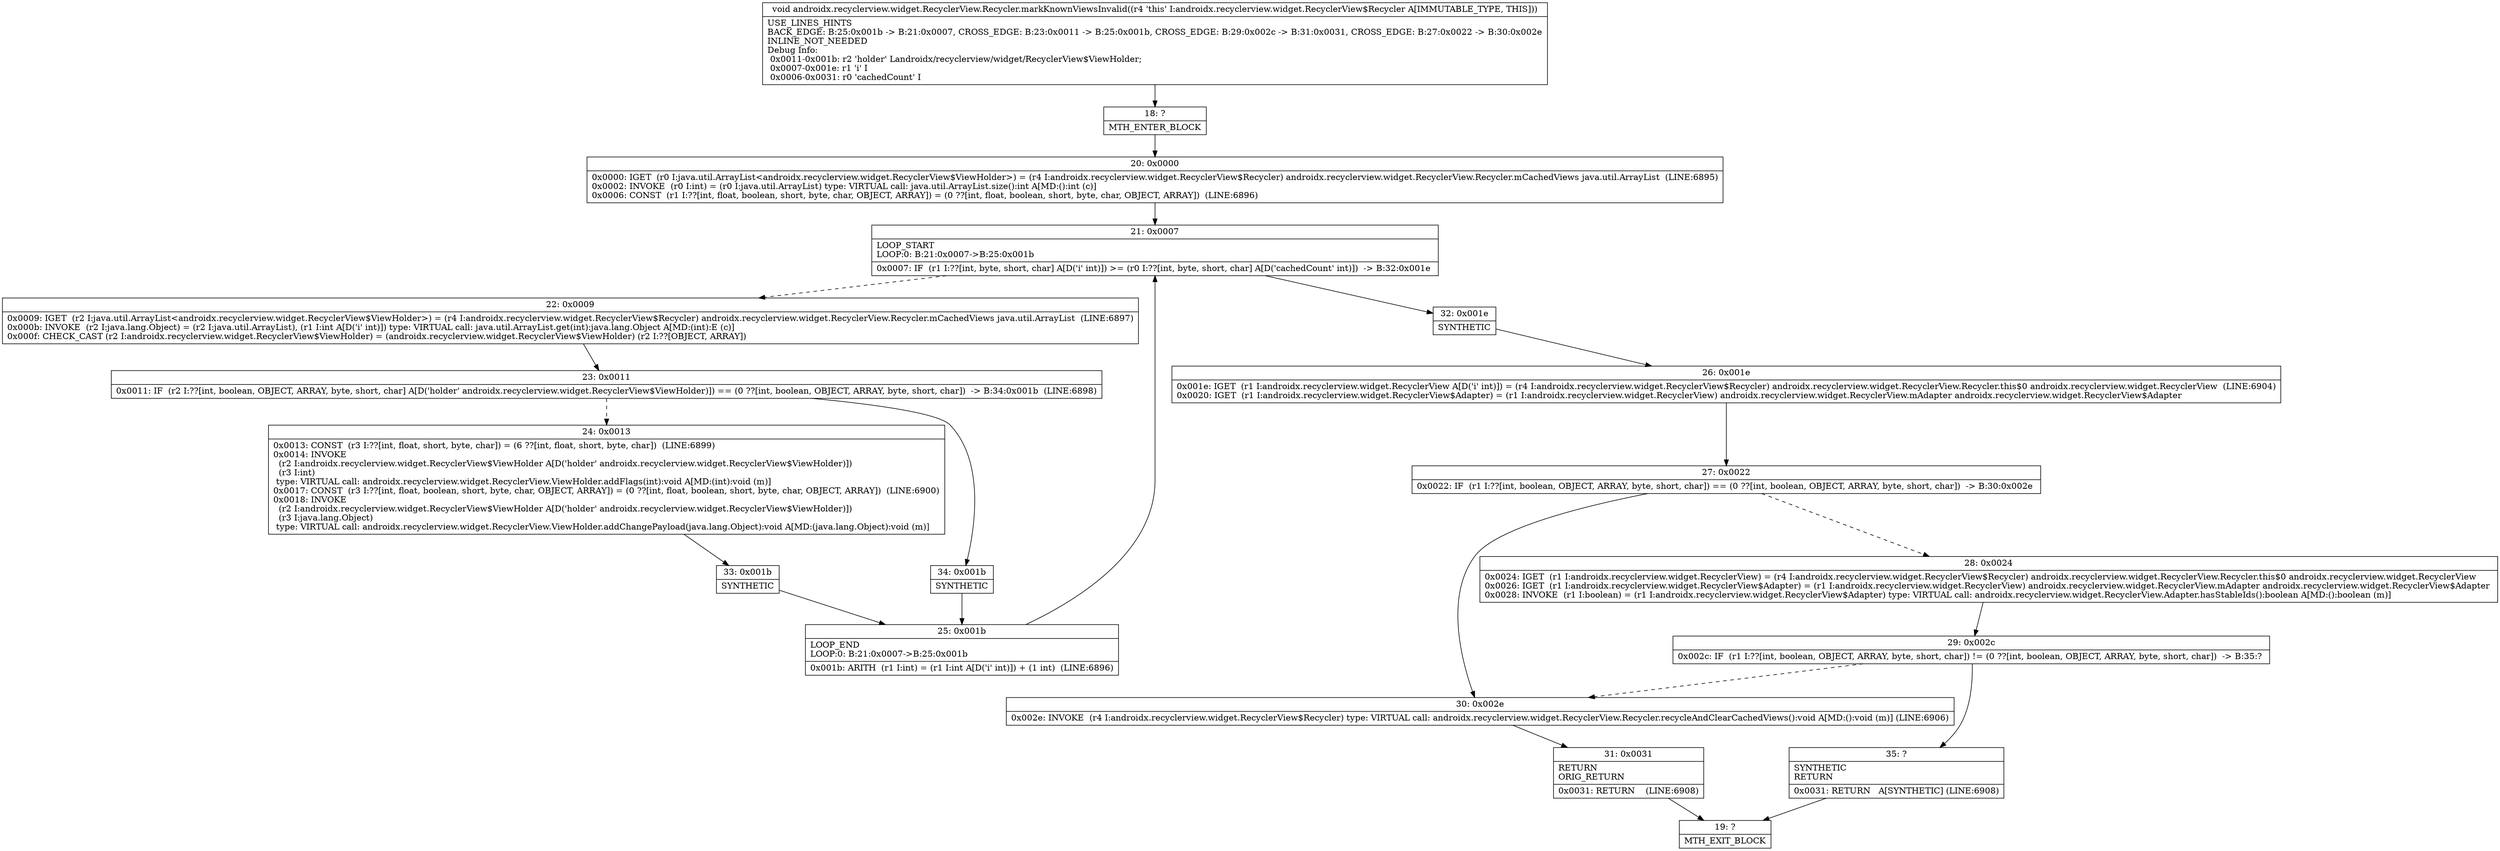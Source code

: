 digraph "CFG forandroidx.recyclerview.widget.RecyclerView.Recycler.markKnownViewsInvalid()V" {
Node_18 [shape=record,label="{18\:\ ?|MTH_ENTER_BLOCK\l}"];
Node_20 [shape=record,label="{20\:\ 0x0000|0x0000: IGET  (r0 I:java.util.ArrayList\<androidx.recyclerview.widget.RecyclerView$ViewHolder\>) = (r4 I:androidx.recyclerview.widget.RecyclerView$Recycler) androidx.recyclerview.widget.RecyclerView.Recycler.mCachedViews java.util.ArrayList  (LINE:6895)\l0x0002: INVOKE  (r0 I:int) = (r0 I:java.util.ArrayList) type: VIRTUAL call: java.util.ArrayList.size():int A[MD:():int (c)]\l0x0006: CONST  (r1 I:??[int, float, boolean, short, byte, char, OBJECT, ARRAY]) = (0 ??[int, float, boolean, short, byte, char, OBJECT, ARRAY])  (LINE:6896)\l}"];
Node_21 [shape=record,label="{21\:\ 0x0007|LOOP_START\lLOOP:0: B:21:0x0007\-\>B:25:0x001b\l|0x0007: IF  (r1 I:??[int, byte, short, char] A[D('i' int)]) \>= (r0 I:??[int, byte, short, char] A[D('cachedCount' int)])  \-\> B:32:0x001e \l}"];
Node_22 [shape=record,label="{22\:\ 0x0009|0x0009: IGET  (r2 I:java.util.ArrayList\<androidx.recyclerview.widget.RecyclerView$ViewHolder\>) = (r4 I:androidx.recyclerview.widget.RecyclerView$Recycler) androidx.recyclerview.widget.RecyclerView.Recycler.mCachedViews java.util.ArrayList  (LINE:6897)\l0x000b: INVOKE  (r2 I:java.lang.Object) = (r2 I:java.util.ArrayList), (r1 I:int A[D('i' int)]) type: VIRTUAL call: java.util.ArrayList.get(int):java.lang.Object A[MD:(int):E (c)]\l0x000f: CHECK_CAST (r2 I:androidx.recyclerview.widget.RecyclerView$ViewHolder) = (androidx.recyclerview.widget.RecyclerView$ViewHolder) (r2 I:??[OBJECT, ARRAY]) \l}"];
Node_23 [shape=record,label="{23\:\ 0x0011|0x0011: IF  (r2 I:??[int, boolean, OBJECT, ARRAY, byte, short, char] A[D('holder' androidx.recyclerview.widget.RecyclerView$ViewHolder)]) == (0 ??[int, boolean, OBJECT, ARRAY, byte, short, char])  \-\> B:34:0x001b  (LINE:6898)\l}"];
Node_24 [shape=record,label="{24\:\ 0x0013|0x0013: CONST  (r3 I:??[int, float, short, byte, char]) = (6 ??[int, float, short, byte, char])  (LINE:6899)\l0x0014: INVOKE  \l  (r2 I:androidx.recyclerview.widget.RecyclerView$ViewHolder A[D('holder' androidx.recyclerview.widget.RecyclerView$ViewHolder)])\l  (r3 I:int)\l type: VIRTUAL call: androidx.recyclerview.widget.RecyclerView.ViewHolder.addFlags(int):void A[MD:(int):void (m)]\l0x0017: CONST  (r3 I:??[int, float, boolean, short, byte, char, OBJECT, ARRAY]) = (0 ??[int, float, boolean, short, byte, char, OBJECT, ARRAY])  (LINE:6900)\l0x0018: INVOKE  \l  (r2 I:androidx.recyclerview.widget.RecyclerView$ViewHolder A[D('holder' androidx.recyclerview.widget.RecyclerView$ViewHolder)])\l  (r3 I:java.lang.Object)\l type: VIRTUAL call: androidx.recyclerview.widget.RecyclerView.ViewHolder.addChangePayload(java.lang.Object):void A[MD:(java.lang.Object):void (m)]\l}"];
Node_33 [shape=record,label="{33\:\ 0x001b|SYNTHETIC\l}"];
Node_25 [shape=record,label="{25\:\ 0x001b|LOOP_END\lLOOP:0: B:21:0x0007\-\>B:25:0x001b\l|0x001b: ARITH  (r1 I:int) = (r1 I:int A[D('i' int)]) + (1 int)  (LINE:6896)\l}"];
Node_34 [shape=record,label="{34\:\ 0x001b|SYNTHETIC\l}"];
Node_32 [shape=record,label="{32\:\ 0x001e|SYNTHETIC\l}"];
Node_26 [shape=record,label="{26\:\ 0x001e|0x001e: IGET  (r1 I:androidx.recyclerview.widget.RecyclerView A[D('i' int)]) = (r4 I:androidx.recyclerview.widget.RecyclerView$Recycler) androidx.recyclerview.widget.RecyclerView.Recycler.this$0 androidx.recyclerview.widget.RecyclerView  (LINE:6904)\l0x0020: IGET  (r1 I:androidx.recyclerview.widget.RecyclerView$Adapter) = (r1 I:androidx.recyclerview.widget.RecyclerView) androidx.recyclerview.widget.RecyclerView.mAdapter androidx.recyclerview.widget.RecyclerView$Adapter \l}"];
Node_27 [shape=record,label="{27\:\ 0x0022|0x0022: IF  (r1 I:??[int, boolean, OBJECT, ARRAY, byte, short, char]) == (0 ??[int, boolean, OBJECT, ARRAY, byte, short, char])  \-\> B:30:0x002e \l}"];
Node_28 [shape=record,label="{28\:\ 0x0024|0x0024: IGET  (r1 I:androidx.recyclerview.widget.RecyclerView) = (r4 I:androidx.recyclerview.widget.RecyclerView$Recycler) androidx.recyclerview.widget.RecyclerView.Recycler.this$0 androidx.recyclerview.widget.RecyclerView \l0x0026: IGET  (r1 I:androidx.recyclerview.widget.RecyclerView$Adapter) = (r1 I:androidx.recyclerview.widget.RecyclerView) androidx.recyclerview.widget.RecyclerView.mAdapter androidx.recyclerview.widget.RecyclerView$Adapter \l0x0028: INVOKE  (r1 I:boolean) = (r1 I:androidx.recyclerview.widget.RecyclerView$Adapter) type: VIRTUAL call: androidx.recyclerview.widget.RecyclerView.Adapter.hasStableIds():boolean A[MD:():boolean (m)]\l}"];
Node_29 [shape=record,label="{29\:\ 0x002c|0x002c: IF  (r1 I:??[int, boolean, OBJECT, ARRAY, byte, short, char]) != (0 ??[int, boolean, OBJECT, ARRAY, byte, short, char])  \-\> B:35:? \l}"];
Node_35 [shape=record,label="{35\:\ ?|SYNTHETIC\lRETURN\l|0x0031: RETURN   A[SYNTHETIC] (LINE:6908)\l}"];
Node_19 [shape=record,label="{19\:\ ?|MTH_EXIT_BLOCK\l}"];
Node_30 [shape=record,label="{30\:\ 0x002e|0x002e: INVOKE  (r4 I:androidx.recyclerview.widget.RecyclerView$Recycler) type: VIRTUAL call: androidx.recyclerview.widget.RecyclerView.Recycler.recycleAndClearCachedViews():void A[MD:():void (m)] (LINE:6906)\l}"];
Node_31 [shape=record,label="{31\:\ 0x0031|RETURN\lORIG_RETURN\l|0x0031: RETURN    (LINE:6908)\l}"];
MethodNode[shape=record,label="{void androidx.recyclerview.widget.RecyclerView.Recycler.markKnownViewsInvalid((r4 'this' I:androidx.recyclerview.widget.RecyclerView$Recycler A[IMMUTABLE_TYPE, THIS]))  | USE_LINES_HINTS\lBACK_EDGE: B:25:0x001b \-\> B:21:0x0007, CROSS_EDGE: B:23:0x0011 \-\> B:25:0x001b, CROSS_EDGE: B:29:0x002c \-\> B:31:0x0031, CROSS_EDGE: B:27:0x0022 \-\> B:30:0x002e\lINLINE_NOT_NEEDED\lDebug Info:\l  0x0011\-0x001b: r2 'holder' Landroidx\/recyclerview\/widget\/RecyclerView$ViewHolder;\l  0x0007\-0x001e: r1 'i' I\l  0x0006\-0x0031: r0 'cachedCount' I\l}"];
MethodNode -> Node_18;Node_18 -> Node_20;
Node_20 -> Node_21;
Node_21 -> Node_22[style=dashed];
Node_21 -> Node_32;
Node_22 -> Node_23;
Node_23 -> Node_24[style=dashed];
Node_23 -> Node_34;
Node_24 -> Node_33;
Node_33 -> Node_25;
Node_25 -> Node_21;
Node_34 -> Node_25;
Node_32 -> Node_26;
Node_26 -> Node_27;
Node_27 -> Node_28[style=dashed];
Node_27 -> Node_30;
Node_28 -> Node_29;
Node_29 -> Node_30[style=dashed];
Node_29 -> Node_35;
Node_35 -> Node_19;
Node_30 -> Node_31;
Node_31 -> Node_19;
}

